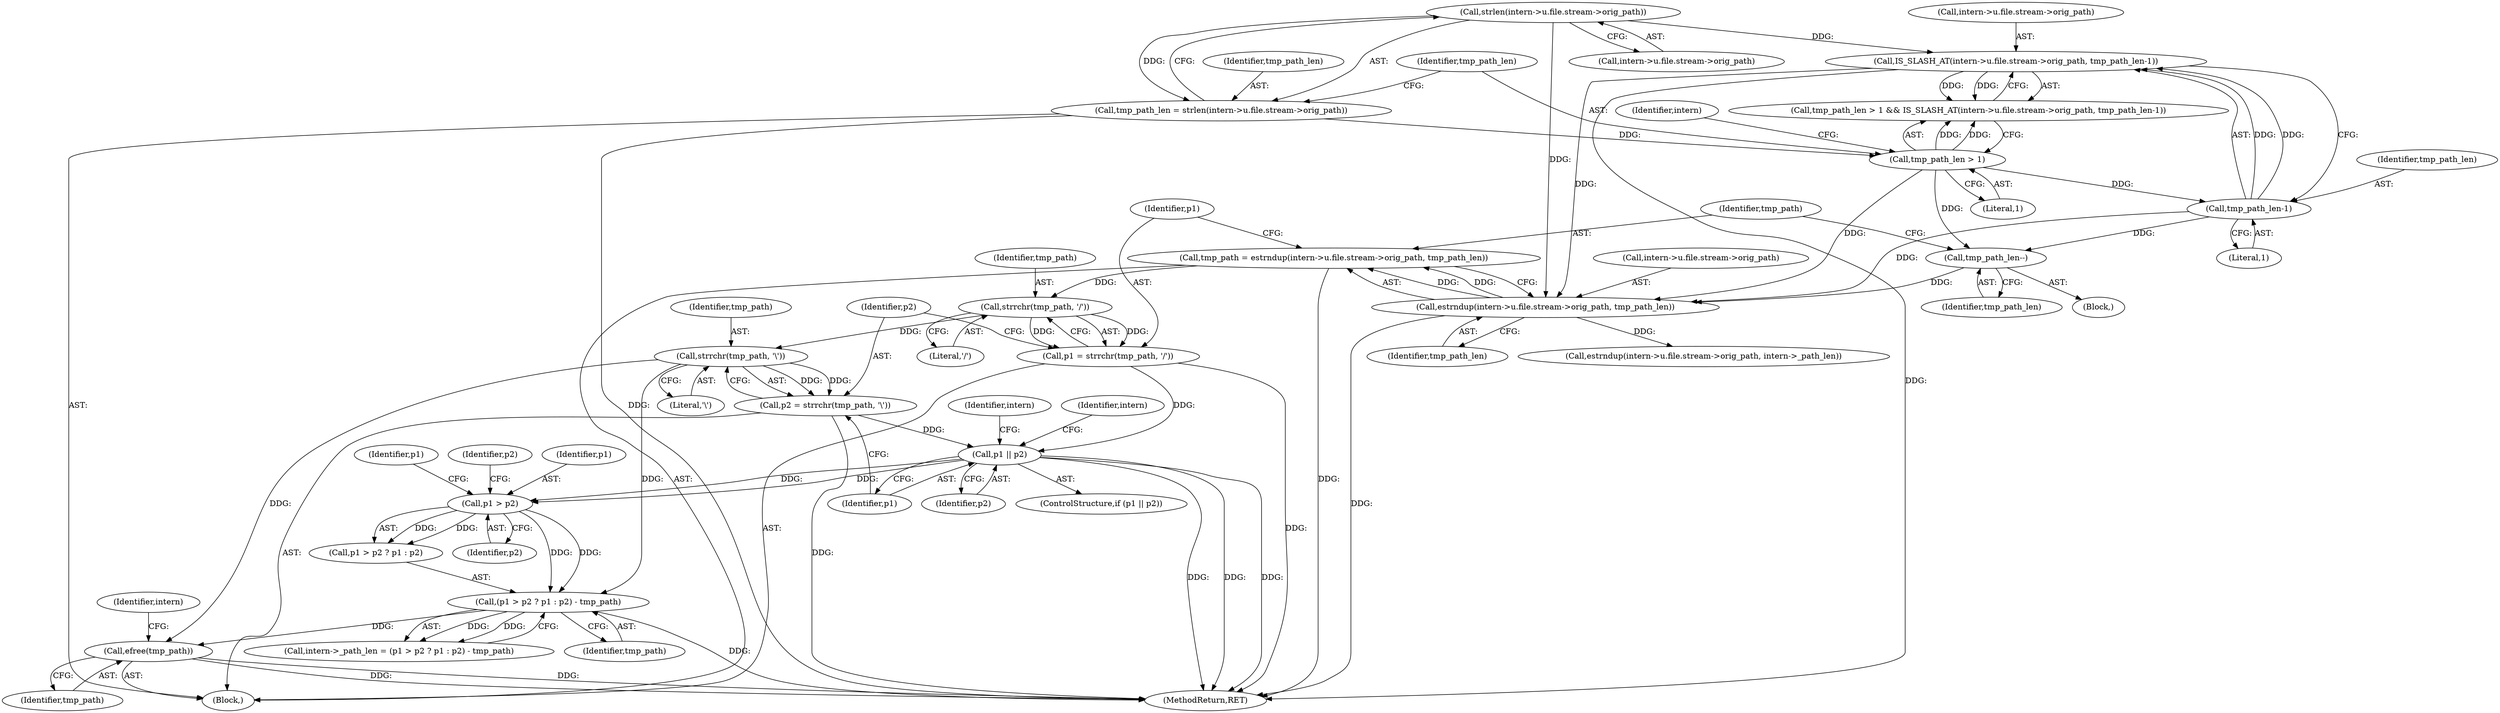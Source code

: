 digraph "0_php-src_7245bff300d3fa8bacbef7897ff080a6f1c23eba?w=1_22@API" {
"1000258" [label="(Call,efree(tmp_path))"];
"1000231" [label="(Call,strrchr(tmp_path, '\\'))"];
"1000226" [label="(Call,strrchr(tmp_path, '/'))"];
"1000211" [label="(Call,tmp_path = estrndup(intern->u.file.stream->orig_path, tmp_path_len))"];
"1000213" [label="(Call,estrndup(intern->u.file.stream->orig_path, tmp_path_len))"];
"1000180" [label="(Call,strlen(intern->u.file.stream->orig_path))"];
"1000195" [label="(Call,IS_SLASH_AT(intern->u.file.stream->orig_path, tmp_path_len-1))"];
"1000205" [label="(Call,tmp_path_len-1)"];
"1000192" [label="(Call,tmp_path_len > 1)"];
"1000178" [label="(Call,tmp_path_len = strlen(intern->u.file.stream->orig_path))"];
"1000209" [label="(Call,tmp_path_len--)"];
"1000243" [label="(Call,(p1 > p2 ? p1 : p2) - tmp_path)"];
"1000245" [label="(Call,p1 > p2)"];
"1000235" [label="(Call,p1 || p2)"];
"1000224" [label="(Call,p1 = strrchr(tmp_path, '/'))"];
"1000229" [label="(Call,p2 = strrchr(tmp_path, '\\'))"];
"1000232" [label="(Identifier,tmp_path)"];
"1000230" [label="(Identifier,p2)"];
"1000178" [label="(Call,tmp_path_len = strlen(intern->u.file.stream->orig_path))"];
"1000226" [label="(Call,strrchr(tmp_path, '/'))"];
"1000194" [label="(Literal,1)"];
"1000250" [label="(Identifier,tmp_path)"];
"1000227" [label="(Identifier,tmp_path)"];
"1000181" [label="(Call,intern->u.file.stream->orig_path)"];
"1000177" [label="(Block,)"];
"1000224" [label="(Call,p1 = strrchr(tmp_path, '/'))"];
"1000193" [label="(Identifier,tmp_path_len)"];
"1000245" [label="(Call,p1 > p2)"];
"1000243" [label="(Call,(p1 > p2 ? p1 : p2) - tmp_path)"];
"1000196" [label="(Call,intern->u.file.stream->orig_path)"];
"1000233" [label="(Literal,'\\')"];
"1000213" [label="(Call,estrndup(intern->u.file.stream->orig_path, tmp_path_len))"];
"1000237" [label="(Identifier,p2)"];
"1000255" [label="(Identifier,intern)"];
"1000246" [label="(Identifier,p1)"];
"1000206" [label="(Identifier,tmp_path_len)"];
"1000264" [label="(Call,estrndup(intern->u.file.stream->orig_path, intern->_path_len))"];
"1000209" [label="(Call,tmp_path_len--)"];
"1000234" [label="(ControlStructure,if (p1 || p2))"];
"1000200" [label="(Identifier,intern)"];
"1000262" [label="(Identifier,intern)"];
"1000228" [label="(Literal,'/')"];
"1000225" [label="(Identifier,p1)"];
"1000259" [label="(Identifier,tmp_path)"];
"1000210" [label="(Identifier,tmp_path_len)"];
"1000244" [label="(Call,p1 > p2 ? p1 : p2)"];
"1000258" [label="(Call,efree(tmp_path))"];
"1000212" [label="(Identifier,tmp_path)"];
"1000223" [label="(Identifier,tmp_path_len)"];
"1000211" [label="(Call,tmp_path = estrndup(intern->u.file.stream->orig_path, tmp_path_len))"];
"1000241" [label="(Identifier,intern)"];
"1000235" [label="(Call,p1 || p2)"];
"1000231" [label="(Call,strrchr(tmp_path, '\\'))"];
"1000248" [label="(Identifier,p1)"];
"1000214" [label="(Call,intern->u.file.stream->orig_path)"];
"1000195" [label="(Call,IS_SLASH_AT(intern->u.file.stream->orig_path, tmp_path_len-1))"];
"1000277" [label="(MethodReturn,RET)"];
"1000205" [label="(Call,tmp_path_len-1)"];
"1000229" [label="(Call,p2 = strrchr(tmp_path, '\\'))"];
"1000249" [label="(Identifier,p2)"];
"1000247" [label="(Identifier,p2)"];
"1000180" [label="(Call,strlen(intern->u.file.stream->orig_path))"];
"1000236" [label="(Identifier,p1)"];
"1000192" [label="(Call,tmp_path_len > 1)"];
"1000208" [label="(Block,)"];
"1000179" [label="(Identifier,tmp_path_len)"];
"1000239" [label="(Call,intern->_path_len = (p1 > p2 ? p1 : p2) - tmp_path)"];
"1000191" [label="(Call,tmp_path_len > 1 && IS_SLASH_AT(intern->u.file.stream->orig_path, tmp_path_len-1))"];
"1000207" [label="(Literal,1)"];
"1000258" -> "1000177"  [label="AST: "];
"1000258" -> "1000259"  [label="CFG: "];
"1000259" -> "1000258"  [label="AST: "];
"1000262" -> "1000258"  [label="CFG: "];
"1000258" -> "1000277"  [label="DDG: "];
"1000258" -> "1000277"  [label="DDG: "];
"1000231" -> "1000258"  [label="DDG: "];
"1000243" -> "1000258"  [label="DDG: "];
"1000231" -> "1000229"  [label="AST: "];
"1000231" -> "1000233"  [label="CFG: "];
"1000232" -> "1000231"  [label="AST: "];
"1000233" -> "1000231"  [label="AST: "];
"1000229" -> "1000231"  [label="CFG: "];
"1000231" -> "1000229"  [label="DDG: "];
"1000231" -> "1000229"  [label="DDG: "];
"1000226" -> "1000231"  [label="DDG: "];
"1000231" -> "1000243"  [label="DDG: "];
"1000226" -> "1000224"  [label="AST: "];
"1000226" -> "1000228"  [label="CFG: "];
"1000227" -> "1000226"  [label="AST: "];
"1000228" -> "1000226"  [label="AST: "];
"1000224" -> "1000226"  [label="CFG: "];
"1000226" -> "1000224"  [label="DDG: "];
"1000226" -> "1000224"  [label="DDG: "];
"1000211" -> "1000226"  [label="DDG: "];
"1000211" -> "1000177"  [label="AST: "];
"1000211" -> "1000213"  [label="CFG: "];
"1000212" -> "1000211"  [label="AST: "];
"1000213" -> "1000211"  [label="AST: "];
"1000225" -> "1000211"  [label="CFG: "];
"1000211" -> "1000277"  [label="DDG: "];
"1000213" -> "1000211"  [label="DDG: "];
"1000213" -> "1000211"  [label="DDG: "];
"1000213" -> "1000223"  [label="CFG: "];
"1000214" -> "1000213"  [label="AST: "];
"1000223" -> "1000213"  [label="AST: "];
"1000213" -> "1000277"  [label="DDG: "];
"1000180" -> "1000213"  [label="DDG: "];
"1000195" -> "1000213"  [label="DDG: "];
"1000209" -> "1000213"  [label="DDG: "];
"1000205" -> "1000213"  [label="DDG: "];
"1000192" -> "1000213"  [label="DDG: "];
"1000213" -> "1000264"  [label="DDG: "];
"1000180" -> "1000178"  [label="AST: "];
"1000180" -> "1000181"  [label="CFG: "];
"1000181" -> "1000180"  [label="AST: "];
"1000178" -> "1000180"  [label="CFG: "];
"1000180" -> "1000178"  [label="DDG: "];
"1000180" -> "1000195"  [label="DDG: "];
"1000195" -> "1000191"  [label="AST: "];
"1000195" -> "1000205"  [label="CFG: "];
"1000196" -> "1000195"  [label="AST: "];
"1000205" -> "1000195"  [label="AST: "];
"1000191" -> "1000195"  [label="CFG: "];
"1000195" -> "1000277"  [label="DDG: "];
"1000195" -> "1000191"  [label="DDG: "];
"1000195" -> "1000191"  [label="DDG: "];
"1000205" -> "1000195"  [label="DDG: "];
"1000205" -> "1000195"  [label="DDG: "];
"1000205" -> "1000207"  [label="CFG: "];
"1000206" -> "1000205"  [label="AST: "];
"1000207" -> "1000205"  [label="AST: "];
"1000192" -> "1000205"  [label="DDG: "];
"1000205" -> "1000209"  [label="DDG: "];
"1000192" -> "1000191"  [label="AST: "];
"1000192" -> "1000194"  [label="CFG: "];
"1000193" -> "1000192"  [label="AST: "];
"1000194" -> "1000192"  [label="AST: "];
"1000200" -> "1000192"  [label="CFG: "];
"1000191" -> "1000192"  [label="CFG: "];
"1000192" -> "1000191"  [label="DDG: "];
"1000192" -> "1000191"  [label="DDG: "];
"1000178" -> "1000192"  [label="DDG: "];
"1000192" -> "1000209"  [label="DDG: "];
"1000178" -> "1000177"  [label="AST: "];
"1000179" -> "1000178"  [label="AST: "];
"1000193" -> "1000178"  [label="CFG: "];
"1000178" -> "1000277"  [label="DDG: "];
"1000209" -> "1000208"  [label="AST: "];
"1000209" -> "1000210"  [label="CFG: "];
"1000210" -> "1000209"  [label="AST: "];
"1000212" -> "1000209"  [label="CFG: "];
"1000243" -> "1000239"  [label="AST: "];
"1000243" -> "1000250"  [label="CFG: "];
"1000244" -> "1000243"  [label="AST: "];
"1000250" -> "1000243"  [label="AST: "];
"1000239" -> "1000243"  [label="CFG: "];
"1000243" -> "1000277"  [label="DDG: "];
"1000243" -> "1000239"  [label="DDG: "];
"1000243" -> "1000239"  [label="DDG: "];
"1000245" -> "1000243"  [label="DDG: "];
"1000245" -> "1000243"  [label="DDG: "];
"1000245" -> "1000244"  [label="AST: "];
"1000245" -> "1000247"  [label="CFG: "];
"1000246" -> "1000245"  [label="AST: "];
"1000247" -> "1000245"  [label="AST: "];
"1000248" -> "1000245"  [label="CFG: "];
"1000249" -> "1000245"  [label="CFG: "];
"1000235" -> "1000245"  [label="DDG: "];
"1000235" -> "1000245"  [label="DDG: "];
"1000245" -> "1000244"  [label="DDG: "];
"1000245" -> "1000244"  [label="DDG: "];
"1000235" -> "1000234"  [label="AST: "];
"1000235" -> "1000236"  [label="CFG: "];
"1000235" -> "1000237"  [label="CFG: "];
"1000236" -> "1000235"  [label="AST: "];
"1000237" -> "1000235"  [label="AST: "];
"1000241" -> "1000235"  [label="CFG: "];
"1000255" -> "1000235"  [label="CFG: "];
"1000235" -> "1000277"  [label="DDG: "];
"1000235" -> "1000277"  [label="DDG: "];
"1000235" -> "1000277"  [label="DDG: "];
"1000224" -> "1000235"  [label="DDG: "];
"1000229" -> "1000235"  [label="DDG: "];
"1000224" -> "1000177"  [label="AST: "];
"1000225" -> "1000224"  [label="AST: "];
"1000230" -> "1000224"  [label="CFG: "];
"1000224" -> "1000277"  [label="DDG: "];
"1000229" -> "1000177"  [label="AST: "];
"1000230" -> "1000229"  [label="AST: "];
"1000236" -> "1000229"  [label="CFG: "];
"1000229" -> "1000277"  [label="DDG: "];
}
